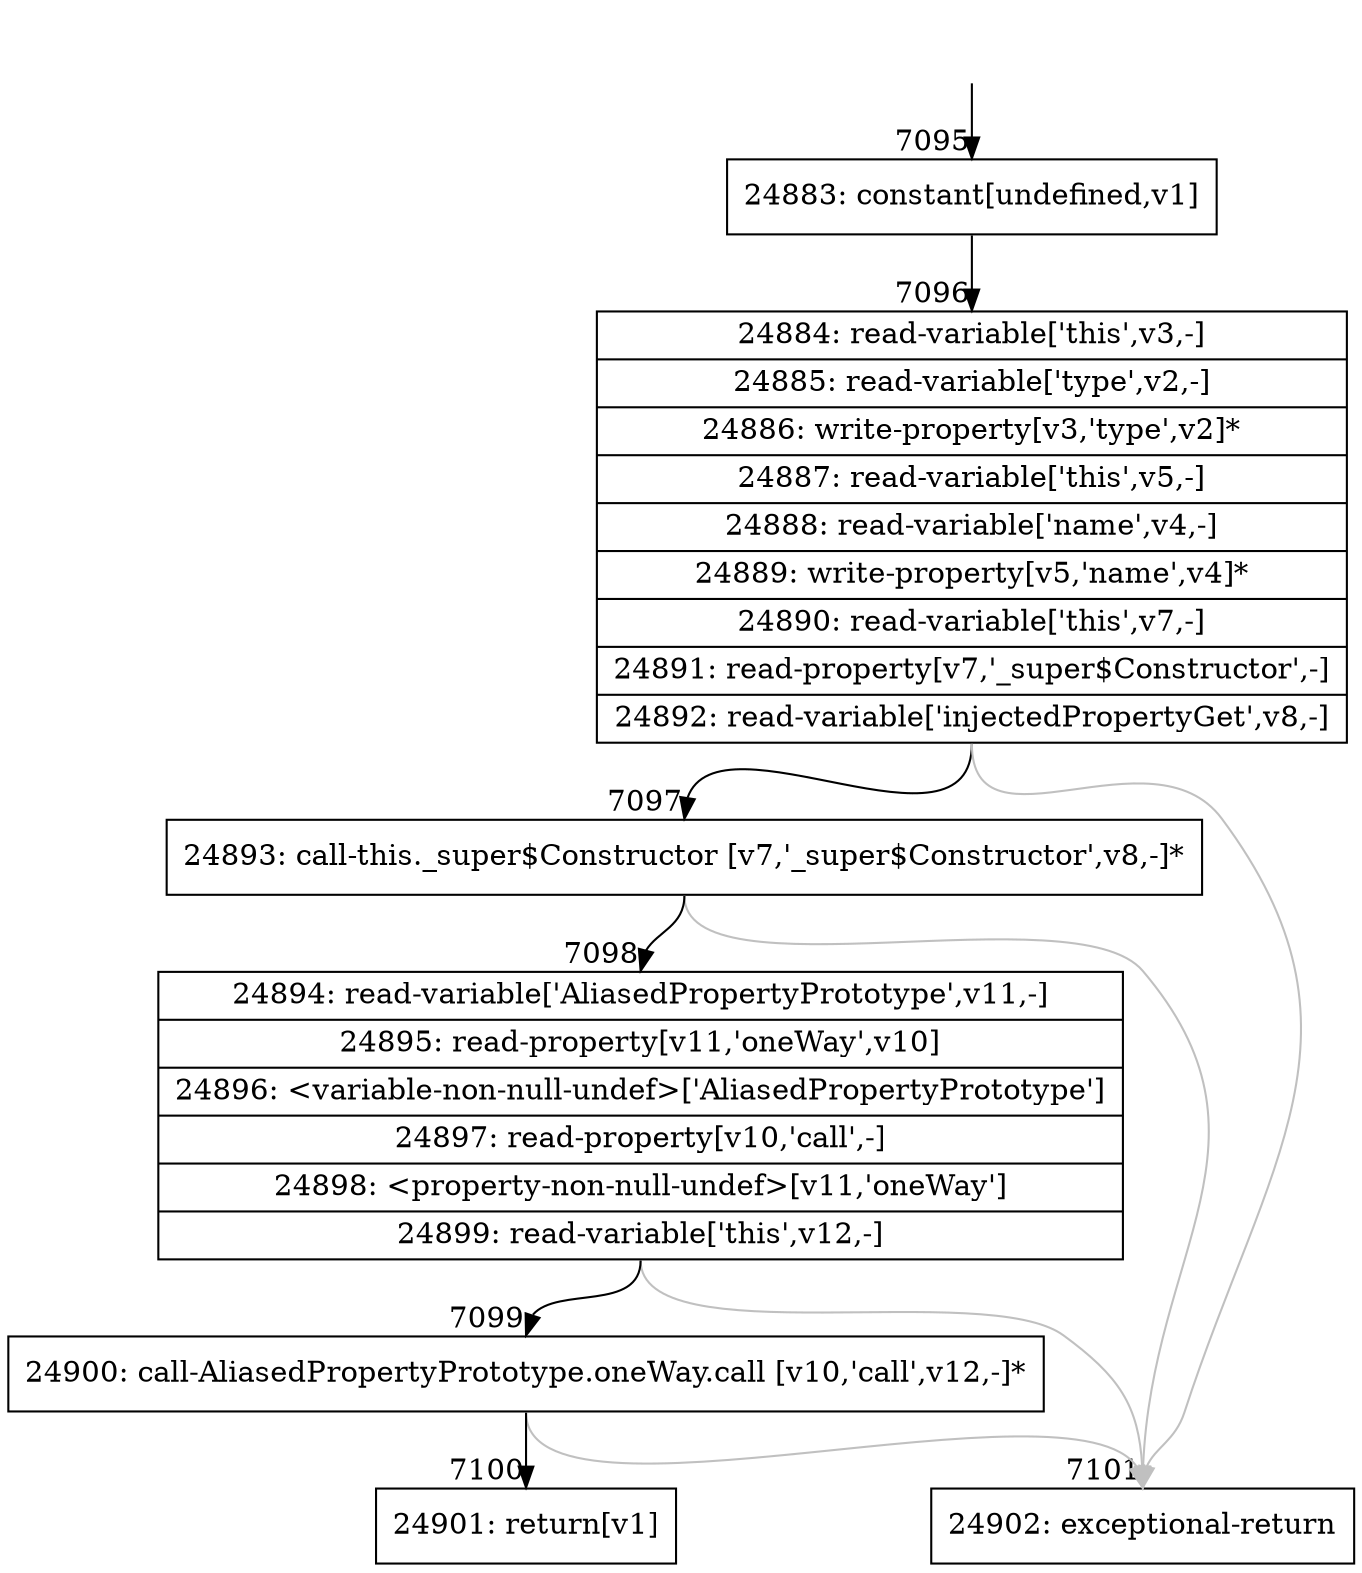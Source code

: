 digraph {
rankdir="TD"
BB_entry587[shape=none,label=""];
BB_entry587 -> BB7095 [tailport=s, headport=n, headlabel="    7095"]
BB7095 [shape=record label="{24883: constant[undefined,v1]}" ] 
BB7095 -> BB7096 [tailport=s, headport=n, headlabel="      7096"]
BB7096 [shape=record label="{24884: read-variable['this',v3,-]|24885: read-variable['type',v2,-]|24886: write-property[v3,'type',v2]*|24887: read-variable['this',v5,-]|24888: read-variable['name',v4,-]|24889: write-property[v5,'name',v4]*|24890: read-variable['this',v7,-]|24891: read-property[v7,'_super$Constructor',-]|24892: read-variable['injectedPropertyGet',v8,-]}" ] 
BB7096 -> BB7097 [tailport=s, headport=n, headlabel="      7097"]
BB7096 -> BB7101 [tailport=s, headport=n, color=gray, headlabel="      7101"]
BB7097 [shape=record label="{24893: call-this._super$Constructor [v7,'_super$Constructor',v8,-]*}" ] 
BB7097 -> BB7098 [tailport=s, headport=n, headlabel="      7098"]
BB7097 -> BB7101 [tailport=s, headport=n, color=gray]
BB7098 [shape=record label="{24894: read-variable['AliasedPropertyPrototype',v11,-]|24895: read-property[v11,'oneWay',v10]|24896: \<variable-non-null-undef\>['AliasedPropertyPrototype']|24897: read-property[v10,'call',-]|24898: \<property-non-null-undef\>[v11,'oneWay']|24899: read-variable['this',v12,-]}" ] 
BB7098 -> BB7099 [tailport=s, headport=n, headlabel="      7099"]
BB7098 -> BB7101 [tailport=s, headport=n, color=gray]
BB7099 [shape=record label="{24900: call-AliasedPropertyPrototype.oneWay.call [v10,'call',v12,-]*}" ] 
BB7099 -> BB7100 [tailport=s, headport=n, headlabel="      7100"]
BB7099 -> BB7101 [tailport=s, headport=n, color=gray]
BB7100 [shape=record label="{24901: return[v1]}" ] 
BB7101 [shape=record label="{24902: exceptional-return}" ] 
//#$~ 13147
}
